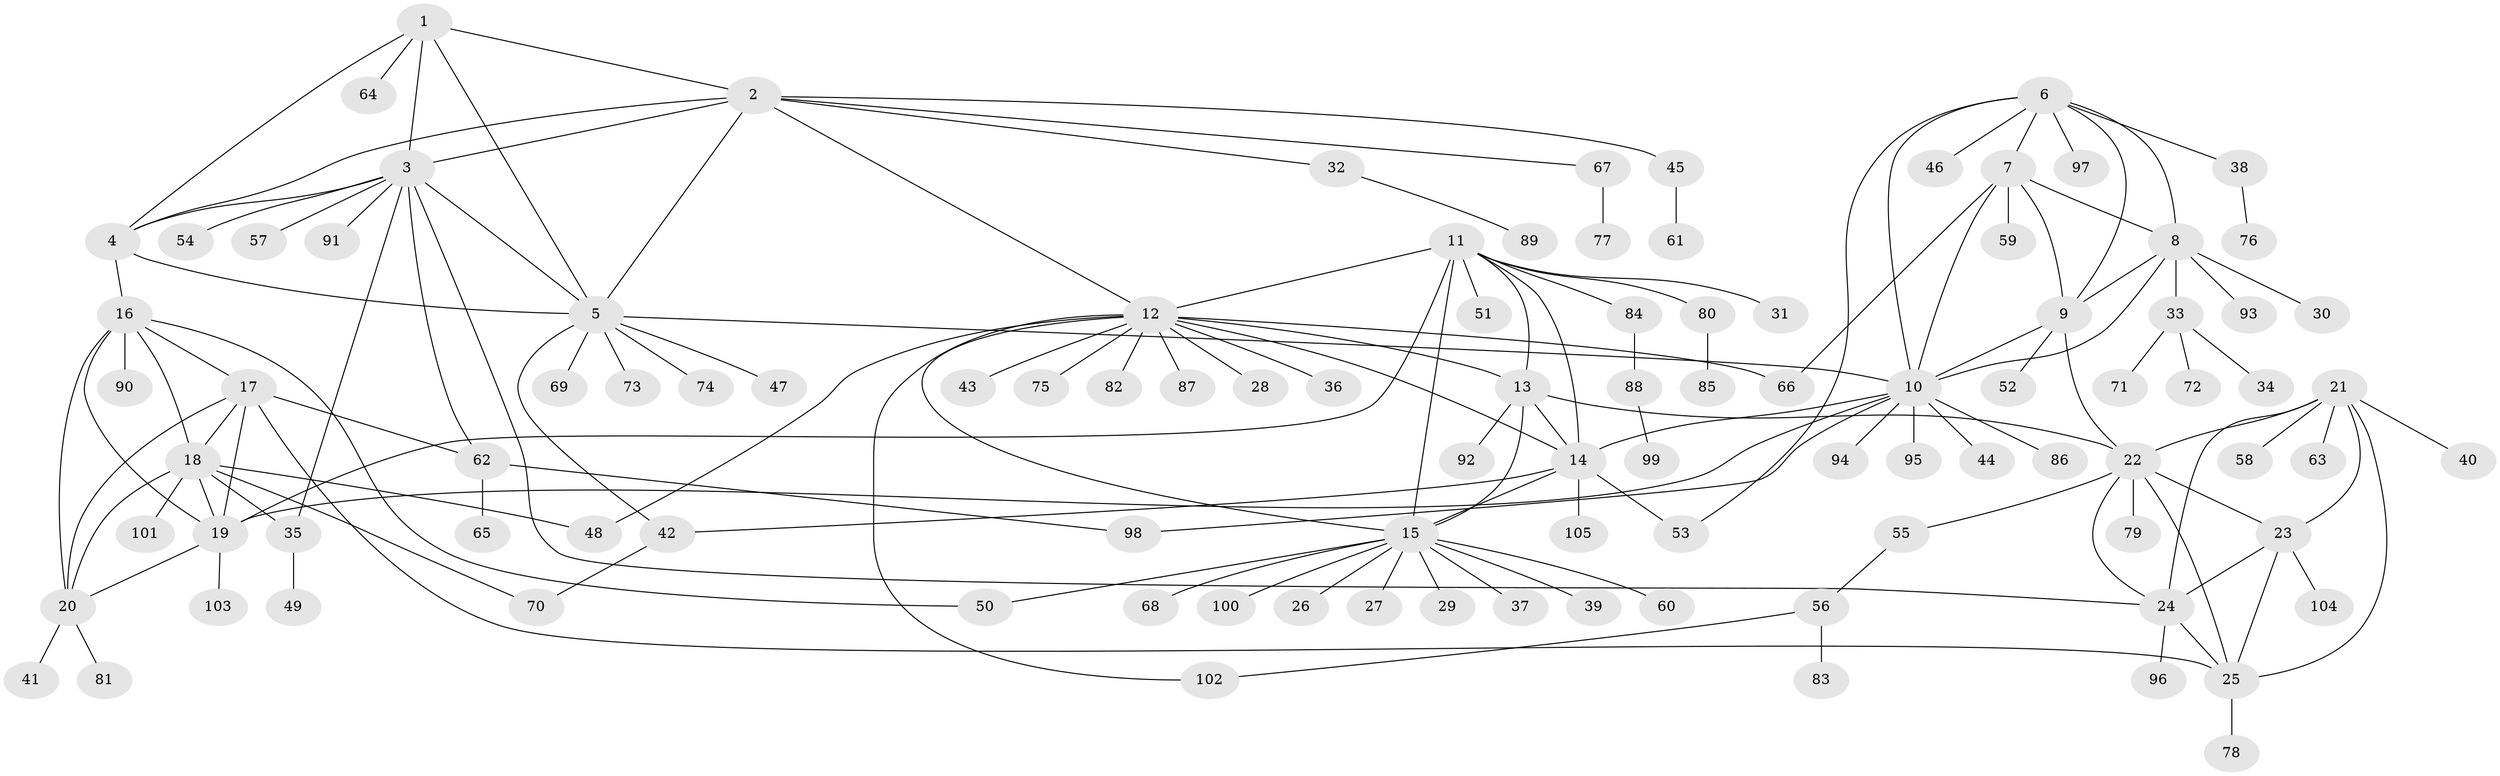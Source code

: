 // Generated by graph-tools (version 1.1) at 2025/26/03/09/25 03:26:39]
// undirected, 105 vertices, 150 edges
graph export_dot {
graph [start="1"]
  node [color=gray90,style=filled];
  1;
  2;
  3;
  4;
  5;
  6;
  7;
  8;
  9;
  10;
  11;
  12;
  13;
  14;
  15;
  16;
  17;
  18;
  19;
  20;
  21;
  22;
  23;
  24;
  25;
  26;
  27;
  28;
  29;
  30;
  31;
  32;
  33;
  34;
  35;
  36;
  37;
  38;
  39;
  40;
  41;
  42;
  43;
  44;
  45;
  46;
  47;
  48;
  49;
  50;
  51;
  52;
  53;
  54;
  55;
  56;
  57;
  58;
  59;
  60;
  61;
  62;
  63;
  64;
  65;
  66;
  67;
  68;
  69;
  70;
  71;
  72;
  73;
  74;
  75;
  76;
  77;
  78;
  79;
  80;
  81;
  82;
  83;
  84;
  85;
  86;
  87;
  88;
  89;
  90;
  91;
  92;
  93;
  94;
  95;
  96;
  97;
  98;
  99;
  100;
  101;
  102;
  103;
  104;
  105;
  1 -- 2;
  1 -- 3;
  1 -- 4;
  1 -- 5;
  1 -- 64;
  2 -- 3;
  2 -- 4;
  2 -- 5;
  2 -- 12;
  2 -- 32;
  2 -- 45;
  2 -- 67;
  3 -- 4;
  3 -- 5;
  3 -- 24;
  3 -- 35;
  3 -- 54;
  3 -- 57;
  3 -- 62;
  3 -- 91;
  4 -- 5;
  4 -- 16;
  5 -- 10;
  5 -- 42;
  5 -- 47;
  5 -- 69;
  5 -- 73;
  5 -- 74;
  6 -- 7;
  6 -- 8;
  6 -- 9;
  6 -- 10;
  6 -- 38;
  6 -- 46;
  6 -- 53;
  6 -- 97;
  7 -- 8;
  7 -- 9;
  7 -- 10;
  7 -- 59;
  7 -- 66;
  8 -- 9;
  8 -- 10;
  8 -- 30;
  8 -- 33;
  8 -- 93;
  9 -- 10;
  9 -- 22;
  9 -- 52;
  10 -- 14;
  10 -- 19;
  10 -- 44;
  10 -- 86;
  10 -- 94;
  10 -- 95;
  10 -- 98;
  11 -- 12;
  11 -- 13;
  11 -- 14;
  11 -- 15;
  11 -- 19;
  11 -- 31;
  11 -- 51;
  11 -- 80;
  11 -- 84;
  12 -- 13;
  12 -- 14;
  12 -- 15;
  12 -- 28;
  12 -- 36;
  12 -- 43;
  12 -- 48;
  12 -- 66;
  12 -- 75;
  12 -- 82;
  12 -- 87;
  12 -- 102;
  13 -- 14;
  13 -- 15;
  13 -- 22;
  13 -- 92;
  14 -- 15;
  14 -- 42;
  14 -- 53;
  14 -- 105;
  15 -- 26;
  15 -- 27;
  15 -- 29;
  15 -- 37;
  15 -- 39;
  15 -- 50;
  15 -- 60;
  15 -- 68;
  15 -- 100;
  16 -- 17;
  16 -- 18;
  16 -- 19;
  16 -- 20;
  16 -- 50;
  16 -- 90;
  17 -- 18;
  17 -- 19;
  17 -- 20;
  17 -- 25;
  17 -- 62;
  18 -- 19;
  18 -- 20;
  18 -- 35;
  18 -- 48;
  18 -- 70;
  18 -- 101;
  19 -- 20;
  19 -- 103;
  20 -- 41;
  20 -- 81;
  21 -- 22;
  21 -- 23;
  21 -- 24;
  21 -- 25;
  21 -- 40;
  21 -- 58;
  21 -- 63;
  22 -- 23;
  22 -- 24;
  22 -- 25;
  22 -- 55;
  22 -- 79;
  23 -- 24;
  23 -- 25;
  23 -- 104;
  24 -- 25;
  24 -- 96;
  25 -- 78;
  32 -- 89;
  33 -- 34;
  33 -- 71;
  33 -- 72;
  35 -- 49;
  38 -- 76;
  42 -- 70;
  45 -- 61;
  55 -- 56;
  56 -- 83;
  56 -- 102;
  62 -- 65;
  62 -- 98;
  67 -- 77;
  80 -- 85;
  84 -- 88;
  88 -- 99;
}
